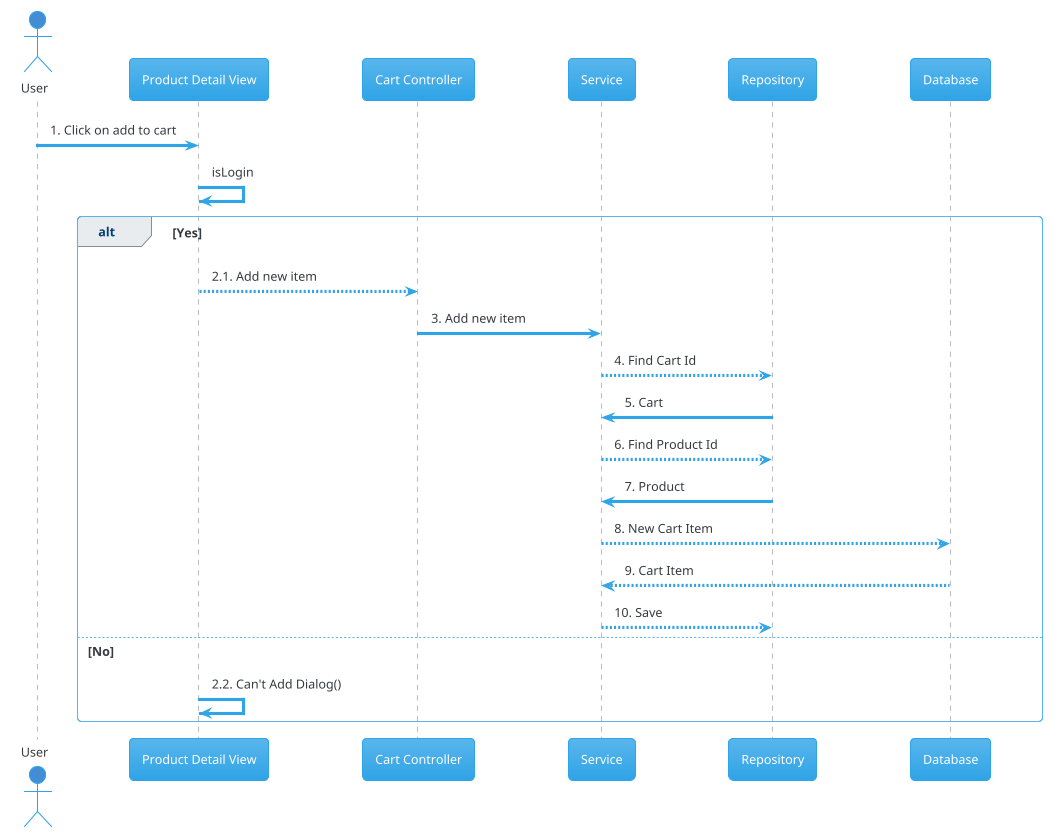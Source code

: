 @startuml
!theme cerulean
actor User #438dd5
participant "Product Detail View" as product_detail_view
participant "Cart Controller" as cart_controller

User -> product_detail_view :1. Click on add to cart
product_detail_view -> product_detail_view :isLogin

alt Yes
	product_detail_view --> cart_controller :2.1. Add new item
	cart_controller -> Service :3. Add new item
	Service --> Repository :4. Find Cart Id
	Repository -> Service :5. Cart
	Service --> Repository :6. Find Product Id
	Repository -> Service :7. Product
    Service --> Database :8. New Cart Item
    Database --> Service :9. Cart Item
    Service --> Repository :10. Save
else No
	product_detail_view ->product_detail_view :2.2. Can't Add Dialog()
end
@enduml
